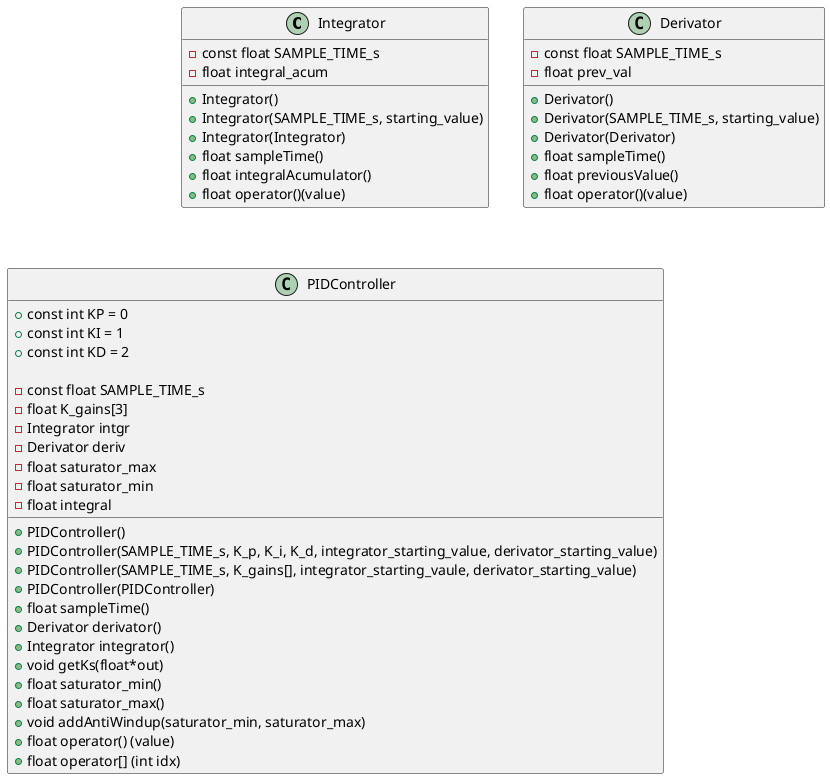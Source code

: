 @startuml pid

class Integrator {
	+Integrator()
	+Integrator(SAMPLE_TIME_s, starting_value)
	+Integrator(Integrator)
	+float sampleTime()
	+float integralAcumulator()
	+float operator()(value)

	-const float SAMPLE_TIME_s
	-float integral_acum
}

class Derivator {
	+Derivator()
	+Derivator(SAMPLE_TIME_s, starting_value)
	+Derivator(Derivator)
	+float sampleTime()
	+float previousValue()
	+float operator()(value)

	-const float SAMPLE_TIME_s
	-float prev_val
}

class PIDController {
	+const int KP = 0
	+const int KI = 1
	+const int KD = 2
	+PIDController()
	+PIDController(SAMPLE_TIME_s, K_p, K_i, K_d, integrator_starting_value, derivator_starting_value)
	+PIDController(SAMPLE_TIME_s, K_gains[], integrator_starting_vaule, derivator_starting_value)
	+PIDController(PIDController)
	+float sampleTime()
	+Derivator derivator()
	+Integrator integrator()
	+void getKs(float*out)
	+float saturator_min()
	+float saturator_max()
	+void addAntiWindup(saturator_min, saturator_max)
	+float operator() (value)
	+float operator[] (int idx)

	-const float SAMPLE_TIME_s
	-float K_gains[3]
	-Integrator intgr
	-Derivator deriv
	-float saturator_max
	-float saturator_min
	-float integral
}

@enduml